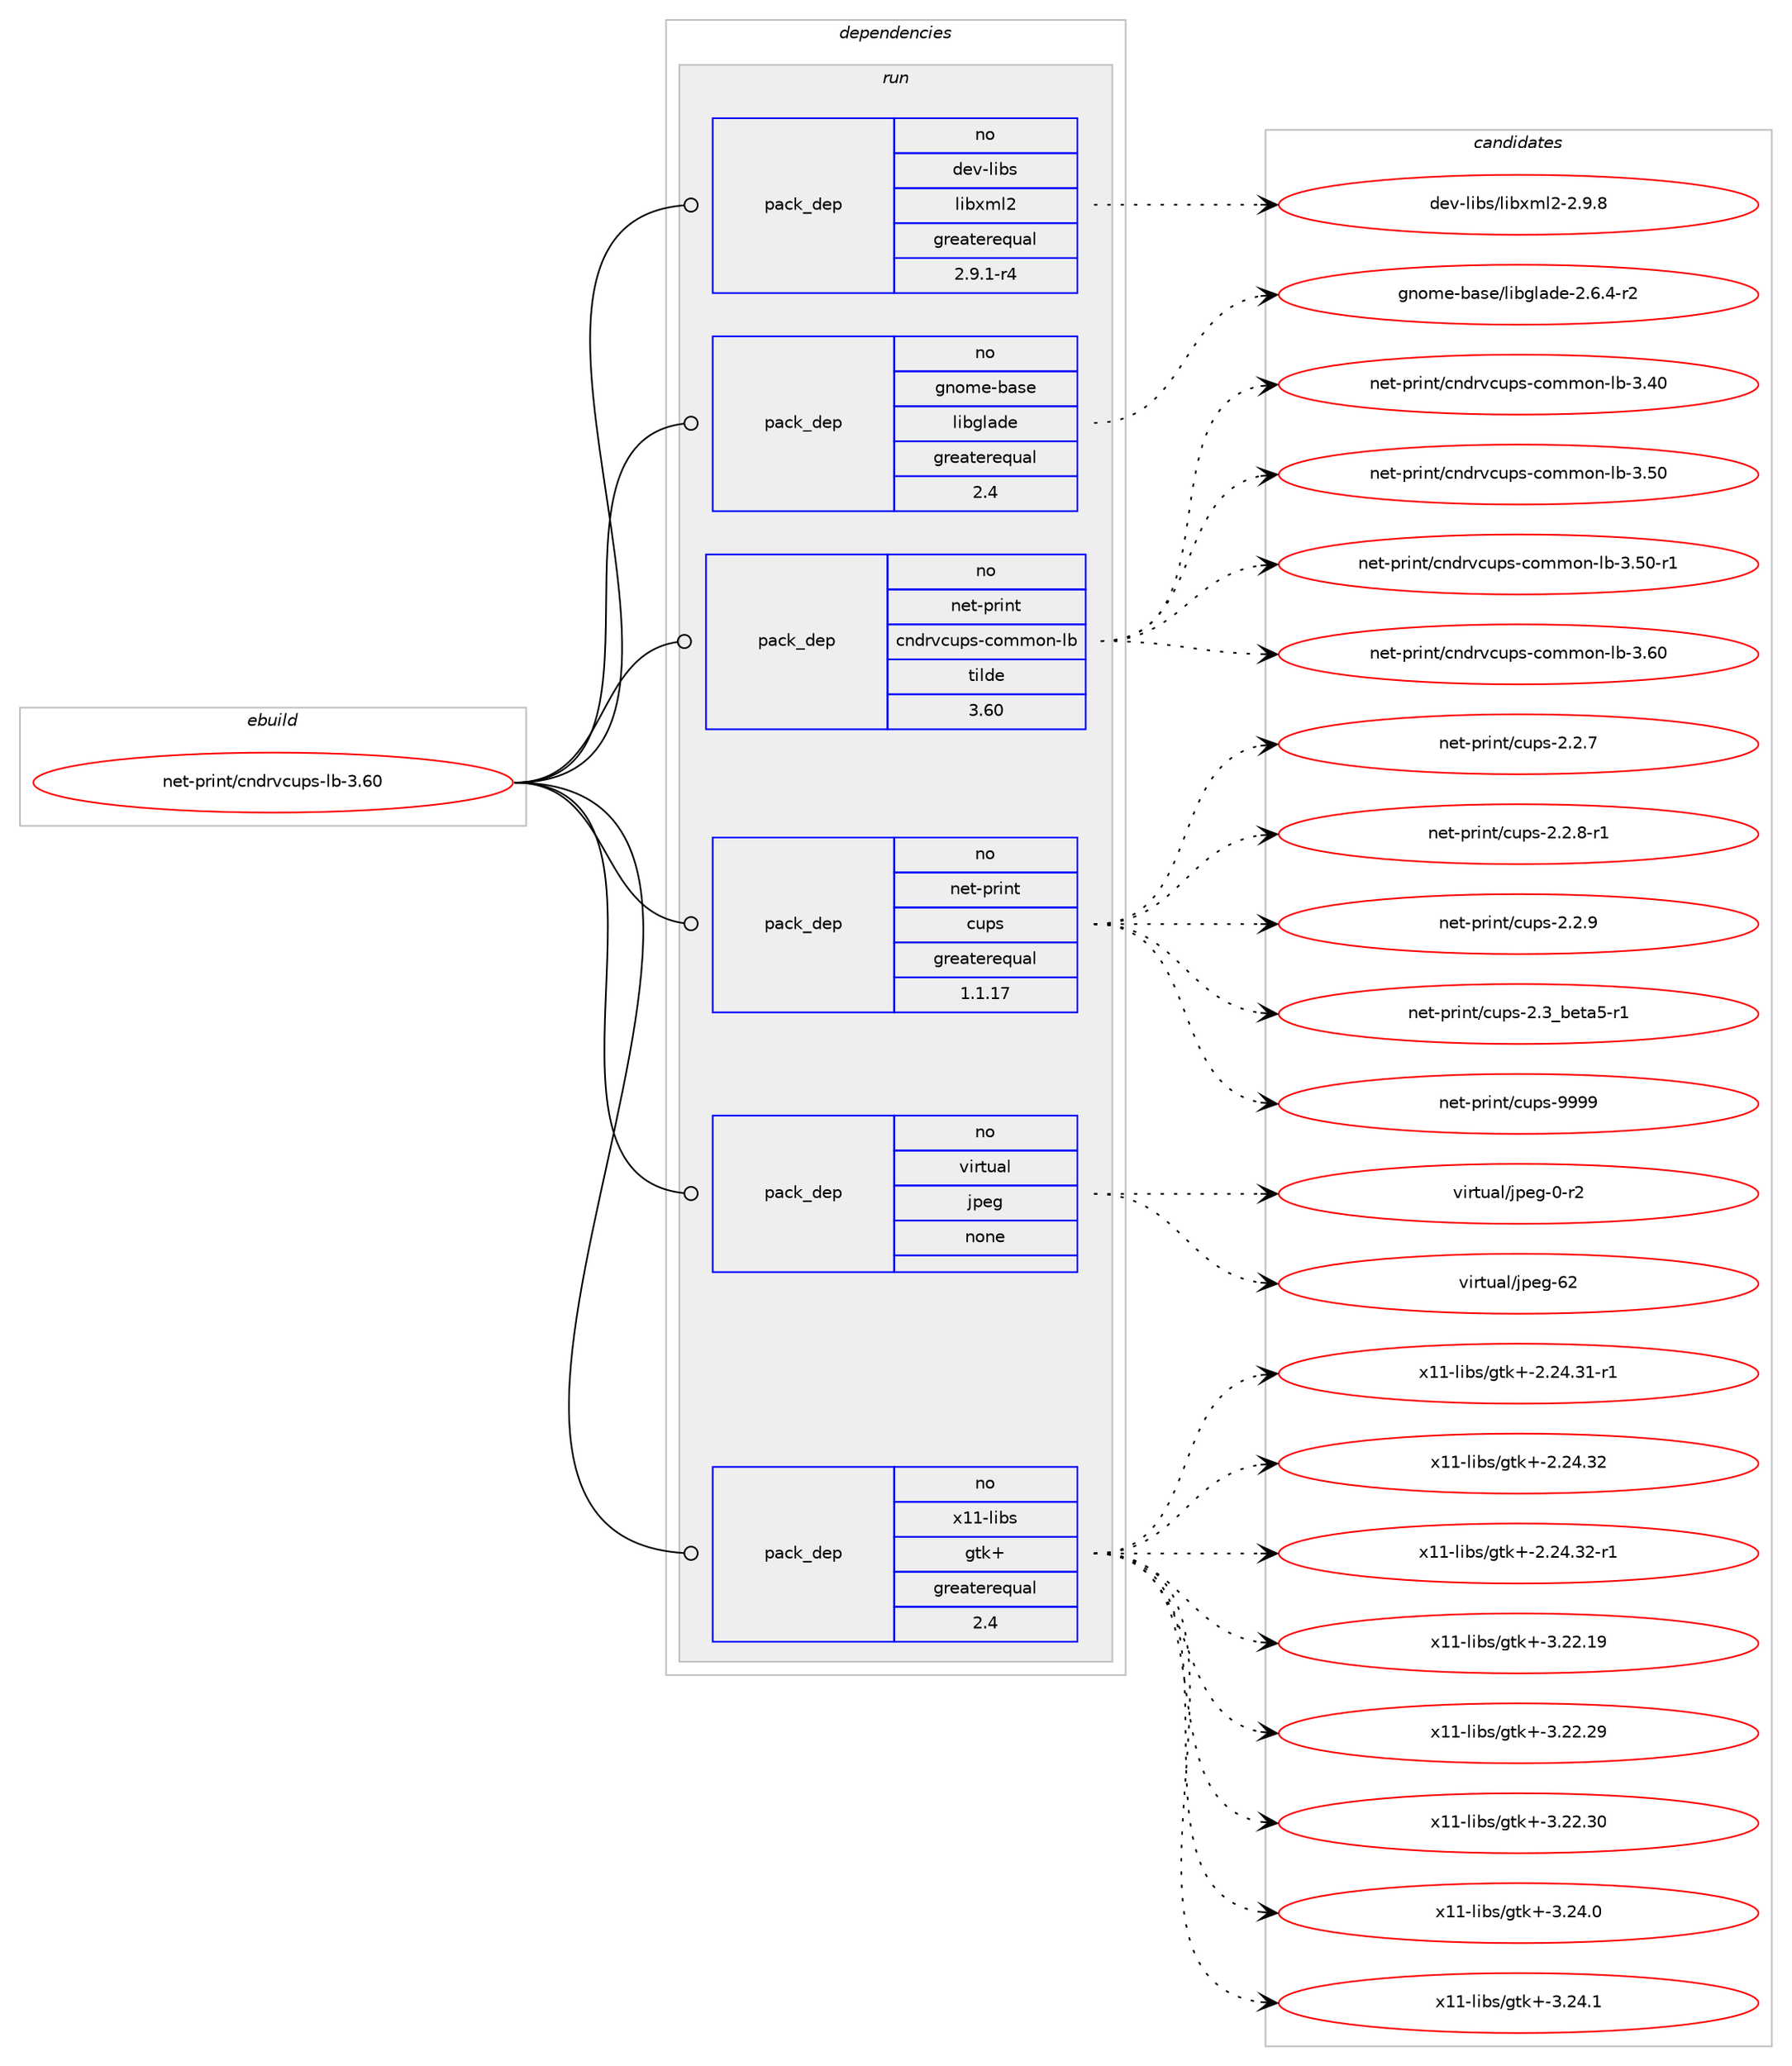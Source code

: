digraph prolog {

# *************
# Graph options
# *************

newrank=true;
concentrate=true;
compound=true;
graph [rankdir=LR,fontname=Helvetica,fontsize=10,ranksep=1.5];#, ranksep=2.5, nodesep=0.2];
edge  [arrowhead=vee];
node  [fontname=Helvetica,fontsize=10];

# **********
# The ebuild
# **********

subgraph cluster_leftcol {
color=gray;
rank=same;
label=<<i>ebuild</i>>;
id [label="net-print/cndrvcups-lb-3.60", color=red, width=4, href="../net-print/cndrvcups-lb-3.60.svg"];
}

# ****************
# The dependencies
# ****************

subgraph cluster_midcol {
color=gray;
label=<<i>dependencies</i>>;
subgraph cluster_compile {
fillcolor="#eeeeee";
style=filled;
label=<<i>compile</i>>;
}
subgraph cluster_compileandrun {
fillcolor="#eeeeee";
style=filled;
label=<<i>compile and run</i>>;
}
subgraph cluster_run {
fillcolor="#eeeeee";
style=filled;
label=<<i>run</i>>;
subgraph pack5227 {
dependency6480 [label=<<TABLE BORDER="0" CELLBORDER="1" CELLSPACING="0" CELLPADDING="4" WIDTH="220"><TR><TD ROWSPAN="6" CELLPADDING="30">pack_dep</TD></TR><TR><TD WIDTH="110">no</TD></TR><TR><TD>dev-libs</TD></TR><TR><TD>libxml2</TD></TR><TR><TD>greaterequal</TD></TR><TR><TD>2.9.1-r4</TD></TR></TABLE>>, shape=none, color=blue];
}
id:e -> dependency6480:w [weight=20,style="solid",arrowhead="odot"];
subgraph pack5228 {
dependency6481 [label=<<TABLE BORDER="0" CELLBORDER="1" CELLSPACING="0" CELLPADDING="4" WIDTH="220"><TR><TD ROWSPAN="6" CELLPADDING="30">pack_dep</TD></TR><TR><TD WIDTH="110">no</TD></TR><TR><TD>gnome-base</TD></TR><TR><TD>libglade</TD></TR><TR><TD>greaterequal</TD></TR><TR><TD>2.4</TD></TR></TABLE>>, shape=none, color=blue];
}
id:e -> dependency6481:w [weight=20,style="solid",arrowhead="odot"];
subgraph pack5229 {
dependency6482 [label=<<TABLE BORDER="0" CELLBORDER="1" CELLSPACING="0" CELLPADDING="4" WIDTH="220"><TR><TD ROWSPAN="6" CELLPADDING="30">pack_dep</TD></TR><TR><TD WIDTH="110">no</TD></TR><TR><TD>net-print</TD></TR><TR><TD>cndrvcups-common-lb</TD></TR><TR><TD>tilde</TD></TR><TR><TD>3.60</TD></TR></TABLE>>, shape=none, color=blue];
}
id:e -> dependency6482:w [weight=20,style="solid",arrowhead="odot"];
subgraph pack5230 {
dependency6483 [label=<<TABLE BORDER="0" CELLBORDER="1" CELLSPACING="0" CELLPADDING="4" WIDTH="220"><TR><TD ROWSPAN="6" CELLPADDING="30">pack_dep</TD></TR><TR><TD WIDTH="110">no</TD></TR><TR><TD>net-print</TD></TR><TR><TD>cups</TD></TR><TR><TD>greaterequal</TD></TR><TR><TD>1.1.17</TD></TR></TABLE>>, shape=none, color=blue];
}
id:e -> dependency6483:w [weight=20,style="solid",arrowhead="odot"];
subgraph pack5231 {
dependency6484 [label=<<TABLE BORDER="0" CELLBORDER="1" CELLSPACING="0" CELLPADDING="4" WIDTH="220"><TR><TD ROWSPAN="6" CELLPADDING="30">pack_dep</TD></TR><TR><TD WIDTH="110">no</TD></TR><TR><TD>virtual</TD></TR><TR><TD>jpeg</TD></TR><TR><TD>none</TD></TR><TR><TD></TD></TR></TABLE>>, shape=none, color=blue];
}
id:e -> dependency6484:w [weight=20,style="solid",arrowhead="odot"];
subgraph pack5232 {
dependency6485 [label=<<TABLE BORDER="0" CELLBORDER="1" CELLSPACING="0" CELLPADDING="4" WIDTH="220"><TR><TD ROWSPAN="6" CELLPADDING="30">pack_dep</TD></TR><TR><TD WIDTH="110">no</TD></TR><TR><TD>x11-libs</TD></TR><TR><TD>gtk+</TD></TR><TR><TD>greaterequal</TD></TR><TR><TD>2.4</TD></TR></TABLE>>, shape=none, color=blue];
}
id:e -> dependency6485:w [weight=20,style="solid",arrowhead="odot"];
}
}

# **************
# The candidates
# **************

subgraph cluster_choices {
rank=same;
color=gray;
label=<<i>candidates</i>>;

subgraph choice5227 {
color=black;
nodesep=1;
choice1001011184510810598115471081059812010910850455046574656 [label="dev-libs/libxml2-2.9.8", color=red, width=4,href="../dev-libs/libxml2-2.9.8.svg"];
dependency6480:e -> choice1001011184510810598115471081059812010910850455046574656:w [style=dotted,weight="100"];
}
subgraph choice5228 {
color=black;
nodesep=1;
choice1031101111091014598971151014710810598103108971001014550465446524511450 [label="gnome-base/libglade-2.6.4-r2", color=red, width=4,href="../gnome-base/libglade-2.6.4-r2.svg"];
dependency6481:e -> choice1031101111091014598971151014710810598103108971001014550465446524511450:w [style=dotted,weight="100"];
}
subgraph choice5229 {
color=black;
nodesep=1;
choice11010111645112114105110116479911010011411899117112115459911110910911111045108984551465248 [label="net-print/cndrvcups-common-lb-3.40", color=red, width=4,href="../net-print/cndrvcups-common-lb-3.40.svg"];
choice11010111645112114105110116479911010011411899117112115459911110910911111045108984551465348 [label="net-print/cndrvcups-common-lb-3.50", color=red, width=4,href="../net-print/cndrvcups-common-lb-3.50.svg"];
choice110101116451121141051101164799110100114118991171121154599111109109111110451089845514653484511449 [label="net-print/cndrvcups-common-lb-3.50-r1", color=red, width=4,href="../net-print/cndrvcups-common-lb-3.50-r1.svg"];
choice11010111645112114105110116479911010011411899117112115459911110910911111045108984551465448 [label="net-print/cndrvcups-common-lb-3.60", color=red, width=4,href="../net-print/cndrvcups-common-lb-3.60.svg"];
dependency6482:e -> choice11010111645112114105110116479911010011411899117112115459911110910911111045108984551465248:w [style=dotted,weight="100"];
dependency6482:e -> choice11010111645112114105110116479911010011411899117112115459911110910911111045108984551465348:w [style=dotted,weight="100"];
dependency6482:e -> choice110101116451121141051101164799110100114118991171121154599111109109111110451089845514653484511449:w [style=dotted,weight="100"];
dependency6482:e -> choice11010111645112114105110116479911010011411899117112115459911110910911111045108984551465448:w [style=dotted,weight="100"];
}
subgraph choice5230 {
color=black;
nodesep=1;
choice110101116451121141051101164799117112115455046504655 [label="net-print/cups-2.2.7", color=red, width=4,href="../net-print/cups-2.2.7.svg"];
choice1101011164511211410511011647991171121154550465046564511449 [label="net-print/cups-2.2.8-r1", color=red, width=4,href="../net-print/cups-2.2.8-r1.svg"];
choice110101116451121141051101164799117112115455046504657 [label="net-print/cups-2.2.9", color=red, width=4,href="../net-print/cups-2.2.9.svg"];
choice11010111645112114105110116479911711211545504651959810111697534511449 [label="net-print/cups-2.3_beta5-r1", color=red, width=4,href="../net-print/cups-2.3_beta5-r1.svg"];
choice1101011164511211410511011647991171121154557575757 [label="net-print/cups-9999", color=red, width=4,href="../net-print/cups-9999.svg"];
dependency6483:e -> choice110101116451121141051101164799117112115455046504655:w [style=dotted,weight="100"];
dependency6483:e -> choice1101011164511211410511011647991171121154550465046564511449:w [style=dotted,weight="100"];
dependency6483:e -> choice110101116451121141051101164799117112115455046504657:w [style=dotted,weight="100"];
dependency6483:e -> choice11010111645112114105110116479911711211545504651959810111697534511449:w [style=dotted,weight="100"];
dependency6483:e -> choice1101011164511211410511011647991171121154557575757:w [style=dotted,weight="100"];
}
subgraph choice5231 {
color=black;
nodesep=1;
choice118105114116117971084710611210110345484511450 [label="virtual/jpeg-0-r2", color=red, width=4,href="../virtual/jpeg-0-r2.svg"];
choice1181051141161179710847106112101103455450 [label="virtual/jpeg-62", color=red, width=4,href="../virtual/jpeg-62.svg"];
dependency6484:e -> choice118105114116117971084710611210110345484511450:w [style=dotted,weight="100"];
dependency6484:e -> choice1181051141161179710847106112101103455450:w [style=dotted,weight="100"];
}
subgraph choice5232 {
color=black;
nodesep=1;
choice12049494510810598115471031161074345504650524651494511449 [label="x11-libs/gtk+-2.24.31-r1", color=red, width=4,href="../x11-libs/gtk+-2.24.31-r1.svg"];
choice1204949451081059811547103116107434550465052465150 [label="x11-libs/gtk+-2.24.32", color=red, width=4,href="../x11-libs/gtk+-2.24.32.svg"];
choice12049494510810598115471031161074345504650524651504511449 [label="x11-libs/gtk+-2.24.32-r1", color=red, width=4,href="../x11-libs/gtk+-2.24.32-r1.svg"];
choice1204949451081059811547103116107434551465050464957 [label="x11-libs/gtk+-3.22.19", color=red, width=4,href="../x11-libs/gtk+-3.22.19.svg"];
choice1204949451081059811547103116107434551465050465057 [label="x11-libs/gtk+-3.22.29", color=red, width=4,href="../x11-libs/gtk+-3.22.29.svg"];
choice1204949451081059811547103116107434551465050465148 [label="x11-libs/gtk+-3.22.30", color=red, width=4,href="../x11-libs/gtk+-3.22.30.svg"];
choice12049494510810598115471031161074345514650524648 [label="x11-libs/gtk+-3.24.0", color=red, width=4,href="../x11-libs/gtk+-3.24.0.svg"];
choice12049494510810598115471031161074345514650524649 [label="x11-libs/gtk+-3.24.1", color=red, width=4,href="../x11-libs/gtk+-3.24.1.svg"];
dependency6485:e -> choice12049494510810598115471031161074345504650524651494511449:w [style=dotted,weight="100"];
dependency6485:e -> choice1204949451081059811547103116107434550465052465150:w [style=dotted,weight="100"];
dependency6485:e -> choice12049494510810598115471031161074345504650524651504511449:w [style=dotted,weight="100"];
dependency6485:e -> choice1204949451081059811547103116107434551465050464957:w [style=dotted,weight="100"];
dependency6485:e -> choice1204949451081059811547103116107434551465050465057:w [style=dotted,weight="100"];
dependency6485:e -> choice1204949451081059811547103116107434551465050465148:w [style=dotted,weight="100"];
dependency6485:e -> choice12049494510810598115471031161074345514650524648:w [style=dotted,weight="100"];
dependency6485:e -> choice12049494510810598115471031161074345514650524649:w [style=dotted,weight="100"];
}
}

}

